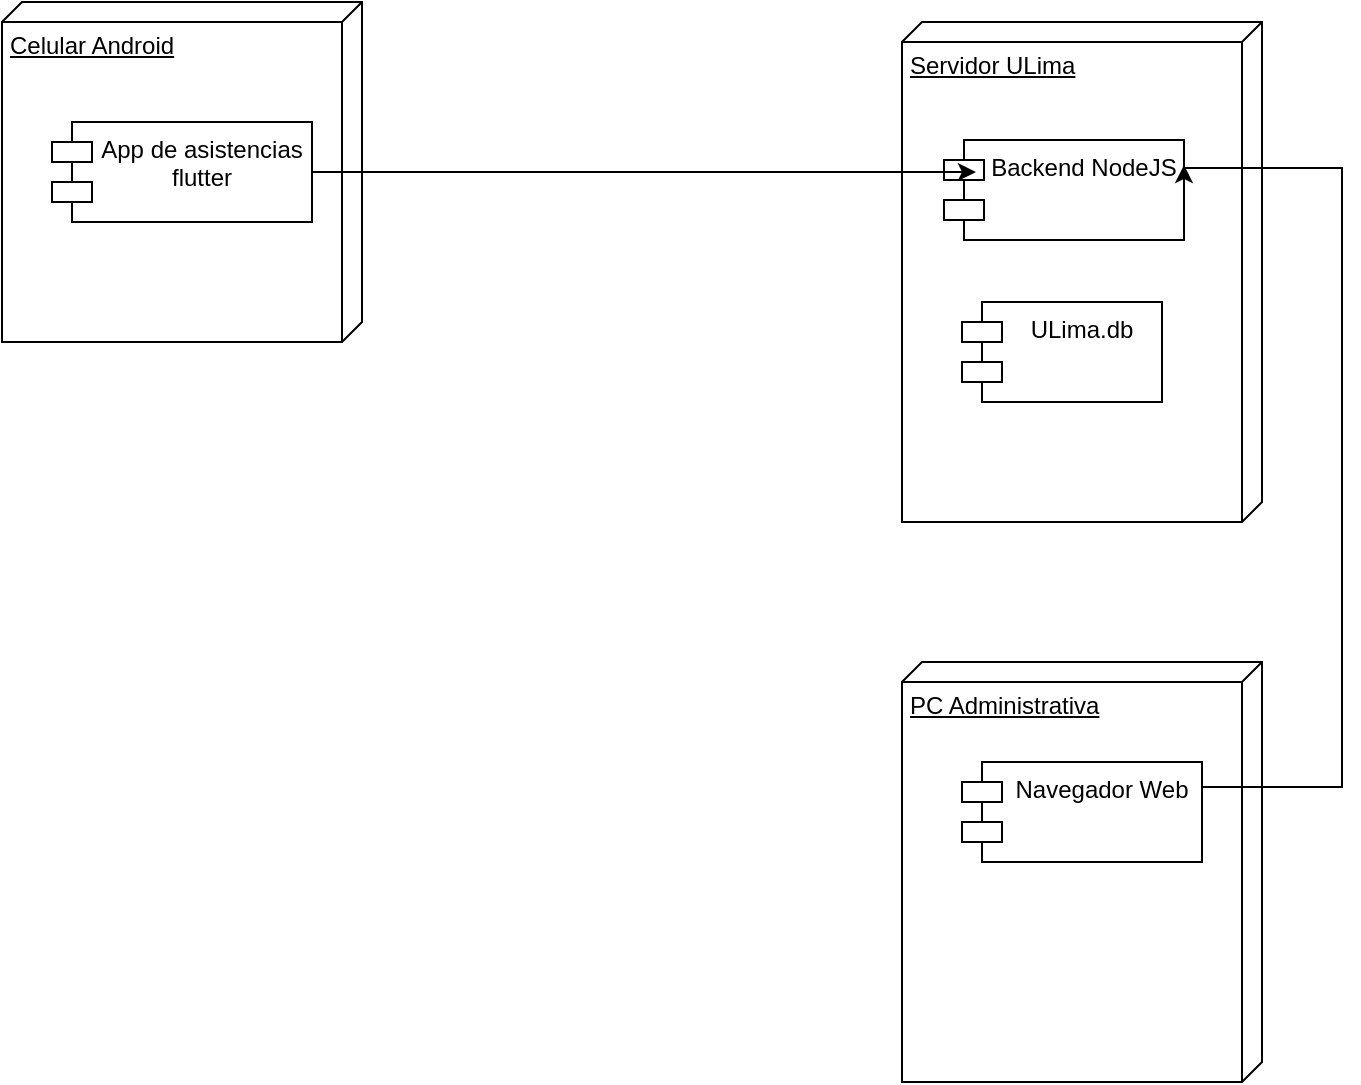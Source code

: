 <mxfile version="20.0.4" type="device"><diagram id="ox6sSI12CpcXQyzZn87E" name="Page-1"><mxGraphModel dx="1422" dy="778" grid="1" gridSize="10" guides="1" tooltips="1" connect="1" arrows="1" fold="1" page="1" pageScale="1" pageWidth="827" pageHeight="1169" math="0" shadow="0"><root><mxCell id="0"/><mxCell id="1" parent="0"/><mxCell id="S0EKCjrEDqiDEAhZwRLU-1" value="Servidor ULima" style="verticalAlign=top;align=left;spacingTop=8;spacingLeft=2;spacingRight=12;shape=cube;size=10;direction=south;fontStyle=4;html=1;" vertex="1" parent="1"><mxGeometry x="560" y="150" width="180" height="250" as="geometry"/></mxCell><mxCell id="S0EKCjrEDqiDEAhZwRLU-2" value="Celular Android" style="verticalAlign=top;align=left;spacingTop=8;spacingLeft=2;spacingRight=12;shape=cube;size=10;direction=south;fontStyle=4;html=1;" vertex="1" parent="1"><mxGeometry x="110" y="140" width="180" height="170" as="geometry"/></mxCell><mxCell id="S0EKCjrEDqiDEAhZwRLU-3" value="PC Administrativa" style="verticalAlign=top;align=left;spacingTop=8;spacingLeft=2;spacingRight=12;shape=cube;size=10;direction=south;fontStyle=4;html=1;" vertex="1" parent="1"><mxGeometry x="560" y="470" width="180" height="210" as="geometry"/></mxCell><mxCell id="S0EKCjrEDqiDEAhZwRLU-4" value="Backend NodeJS" style="shape=module;align=left;spacingLeft=20;align=center;verticalAlign=top;" vertex="1" parent="1"><mxGeometry x="581" y="209" width="120" height="50" as="geometry"/></mxCell><mxCell id="S0EKCjrEDqiDEAhZwRLU-5" value="ULima.db" style="shape=module;align=left;spacingLeft=20;align=center;verticalAlign=top;" vertex="1" parent="1"><mxGeometry x="590" y="290" width="100" height="50" as="geometry"/></mxCell><mxCell id="S0EKCjrEDqiDEAhZwRLU-7" style="edgeStyle=orthogonalEdgeStyle;rounded=0;orthogonalLoop=1;jettySize=auto;html=1;exitX=1;exitY=0.5;exitDx=0;exitDy=0;entryX=0.133;entryY=0.32;entryDx=0;entryDy=0;entryPerimeter=0;" edge="1" parent="1" source="S0EKCjrEDqiDEAhZwRLU-6" target="S0EKCjrEDqiDEAhZwRLU-4"><mxGeometry relative="1" as="geometry"/></mxCell><mxCell id="S0EKCjrEDqiDEAhZwRLU-6" value="App de asistencias&#10;flutter" style="shape=module;align=left;spacingLeft=20;align=center;verticalAlign=top;" vertex="1" parent="1"><mxGeometry x="135" y="200" width="130" height="50" as="geometry"/></mxCell><mxCell id="S0EKCjrEDqiDEAhZwRLU-9" style="edgeStyle=orthogonalEdgeStyle;rounded=0;orthogonalLoop=1;jettySize=auto;html=1;exitX=1;exitY=0.25;exitDx=0;exitDy=0;entryX=1;entryY=0.25;entryDx=0;entryDy=0;" edge="1" parent="1" source="S0EKCjrEDqiDEAhZwRLU-8" target="S0EKCjrEDqiDEAhZwRLU-4"><mxGeometry relative="1" as="geometry"><Array as="points"><mxPoint x="780" y="533"/><mxPoint x="780" y="223"/></Array></mxGeometry></mxCell><mxCell id="S0EKCjrEDqiDEAhZwRLU-8" value="Navegador Web" style="shape=module;align=left;spacingLeft=20;align=center;verticalAlign=top;" vertex="1" parent="1"><mxGeometry x="590" y="520" width="120" height="50" as="geometry"/></mxCell></root></mxGraphModel></diagram></mxfile>